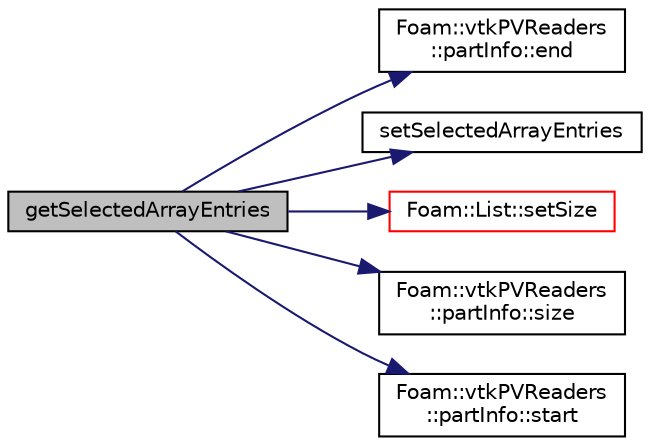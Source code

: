 digraph "getSelectedArrayEntries"
{
  bgcolor="transparent";
  edge [fontname="Helvetica",fontsize="10",labelfontname="Helvetica",labelfontsize="10"];
  node [fontname="Helvetica",fontsize="10",shape=record];
  rankdir="LR";
  Node1 [label="getSelectedArrayEntries",height=0.2,width=0.4,color="black", fillcolor="grey75", style="filled", fontcolor="black"];
  Node1 -> Node2 [color="midnightblue",fontsize="10",style="solid",fontname="Helvetica"];
  Node2 [label="Foam::vtkPVReaders\l::partInfo::end",height=0.2,width=0.4,color="black",URL="$a01821.html#adfb68556caae8b412e4e31698ebf4a99"];
  Node1 -> Node3 [color="midnightblue",fontsize="10",style="solid",fontname="Helvetica"];
  Node3 [label="setSelectedArrayEntries",height=0.2,width=0.4,color="black",URL="$a10988.html#a6cc08e371732714bf9b5875f3fb837a1",tooltip="Set selection(s) "];
  Node1 -> Node4 [color="midnightblue",fontsize="10",style="solid",fontname="Helvetica"];
  Node4 [label="Foam::List::setSize",height=0.2,width=0.4,color="red",URL="$a01392.html#aedb985ffeaf1bdbfeccc2a8730405703",tooltip="Reset size of List. "];
  Node1 -> Node5 [color="midnightblue",fontsize="10",style="solid",fontname="Helvetica"];
  Node5 [label="Foam::vtkPVReaders\l::partInfo::size",height=0.2,width=0.4,color="black",URL="$a01821.html#ab8e4e3e2a7bf18888b71bdf9dda0770b"];
  Node1 -> Node6 [color="midnightblue",fontsize="10",style="solid",fontname="Helvetica"];
  Node6 [label="Foam::vtkPVReaders\l::partInfo::start",height=0.2,width=0.4,color="black",URL="$a01821.html#a4034e1dfbfe6b70a3a81ed0d6be2e011"];
}
